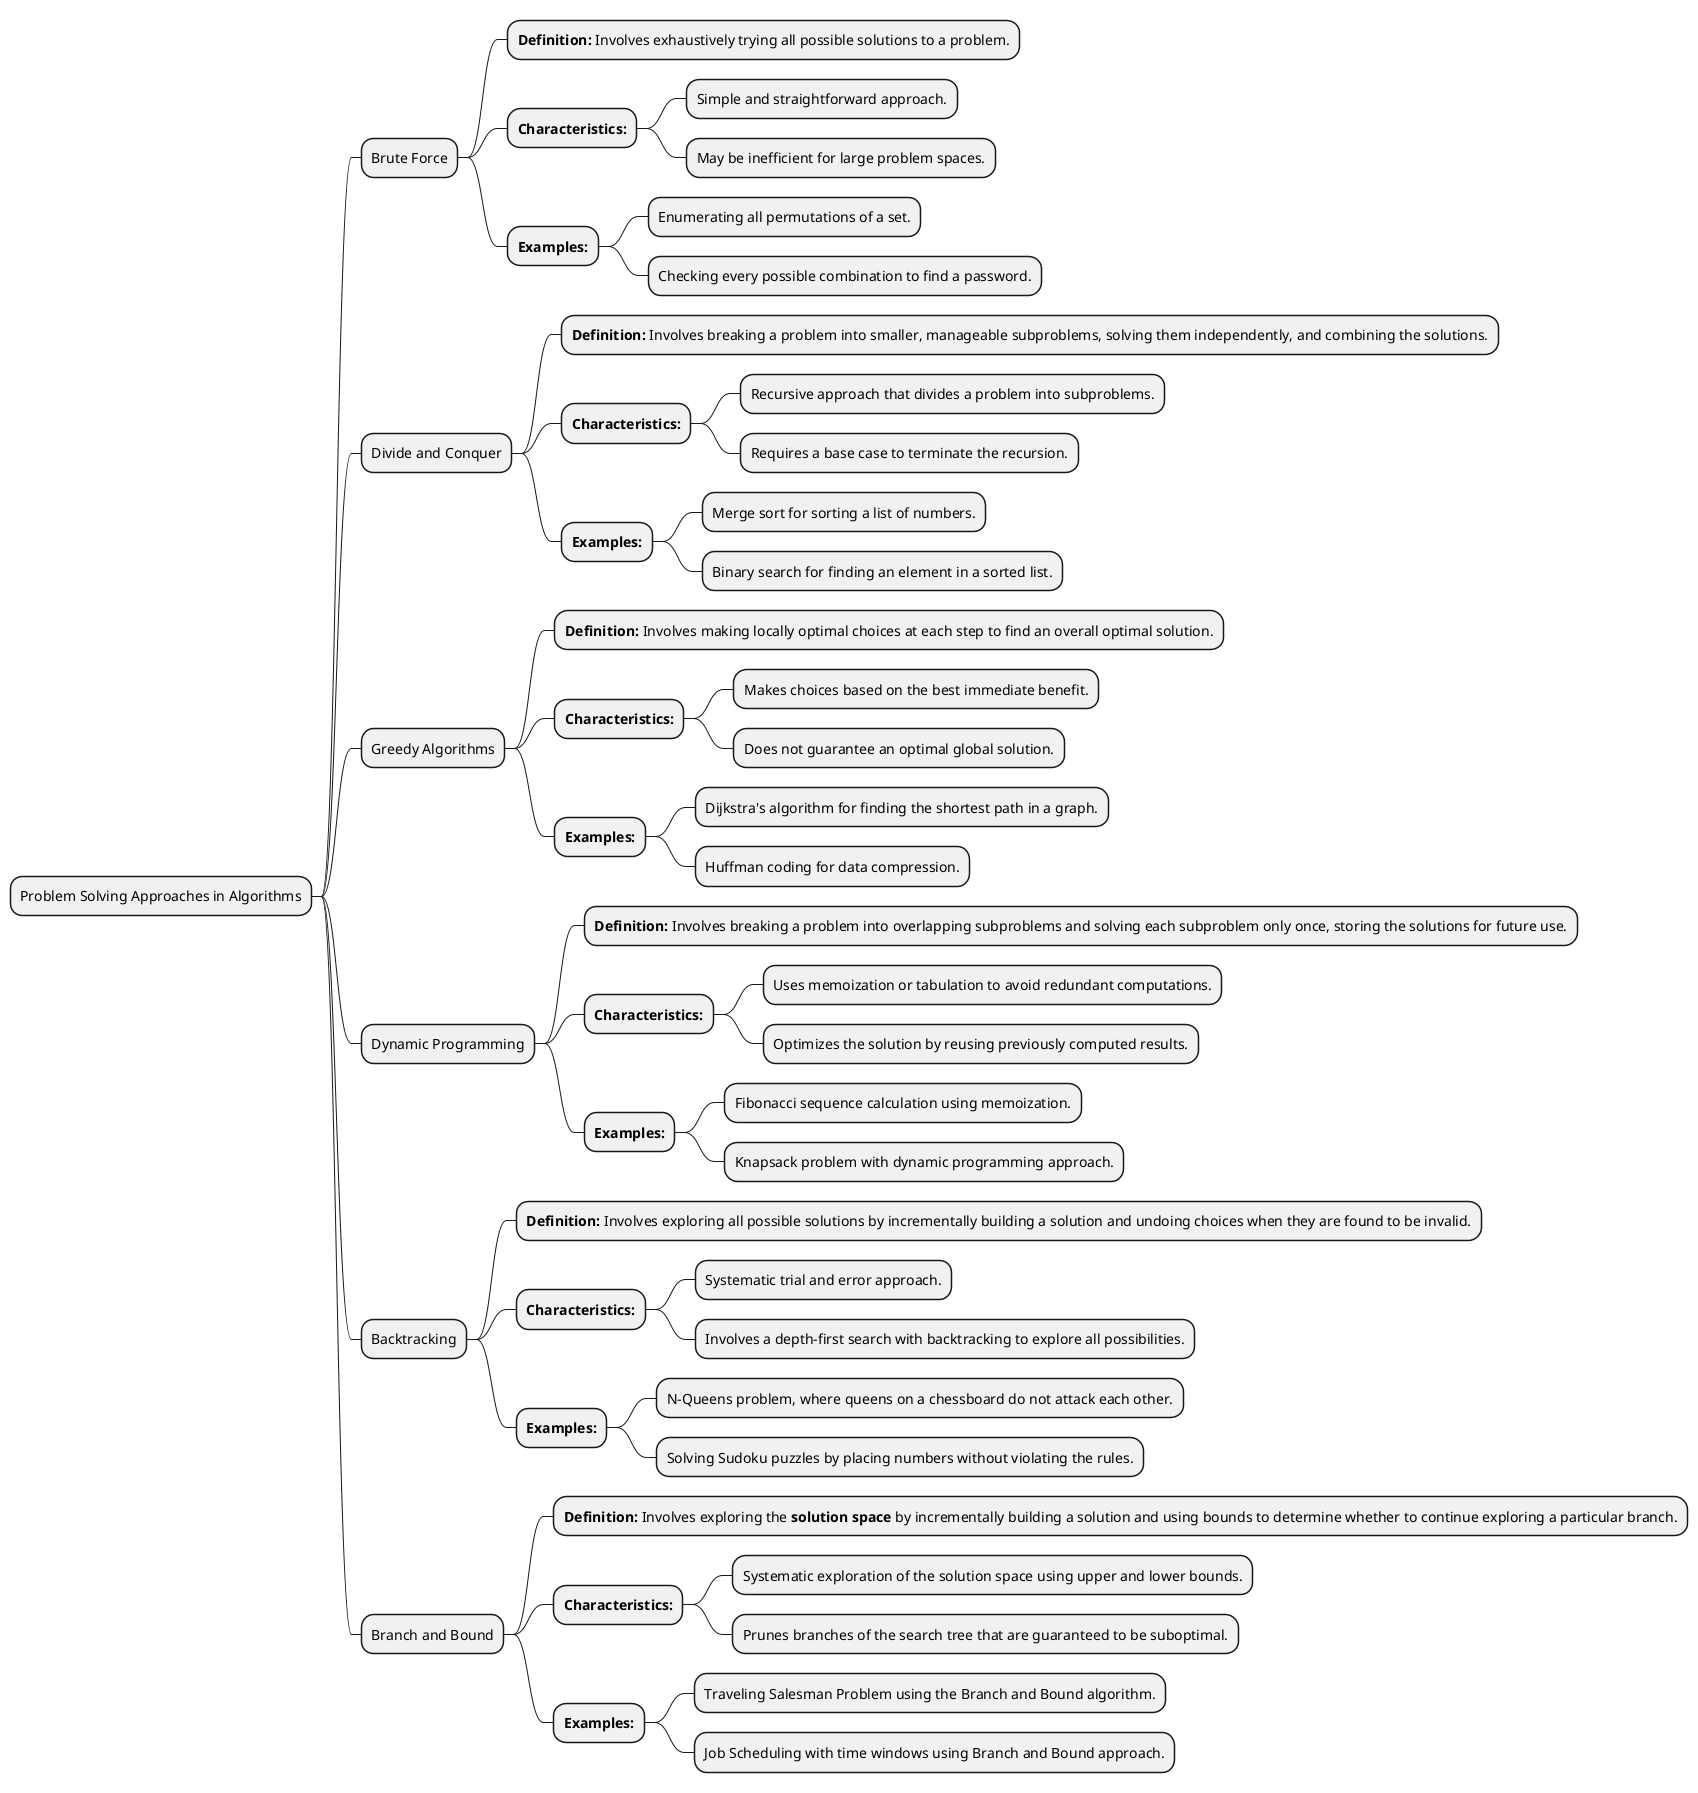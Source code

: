 @startmindmap
* Problem Solving Approaches in Algorithms
** Brute Force
*** **Definition:** Involves exhaustively trying all possible solutions to a problem.
*** **Characteristics:**
**** Simple and straightforward approach.
**** May be inefficient for large problem spaces.
*** **Examples:**
**** Enumerating all permutations of a set.
**** Checking every possible combination to find a password.
** Divide and Conquer
*** **Definition:** Involves breaking a problem into smaller, manageable subproblems, solving them independently, and combining the solutions.
*** **Characteristics:**
**** Recursive approach that divides a problem into subproblems.
**** Requires a base case to terminate the recursion.
*** **Examples:**
**** Merge sort for sorting a list of numbers.
**** Binary search for finding an element in a sorted list.
** Greedy Algorithms
*** **Definition:** Involves making locally optimal choices at each step to find an overall optimal solution.
*** **Characteristics:**
**** Makes choices based on the best immediate benefit.
**** Does not guarantee an optimal global solution.
*** **Examples:**
**** Dijkstra's algorithm for finding the shortest path in a graph.
**** Huffman coding for data compression.
** Dynamic Programming
*** **Definition:** Involves breaking a problem into overlapping subproblems and solving each subproblem only once, storing the solutions for future use.
*** **Characteristics:**
**** Uses memoization or tabulation to avoid redundant computations.
**** Optimizes the solution by reusing previously computed results.
*** **Examples:**
**** Fibonacci sequence calculation using memoization.
**** Knapsack problem with dynamic programming approach.
** Backtracking
*** **Definition:** Involves exploring all possible solutions by incrementally building a solution and undoing choices when they are found to be invalid.
*** **Characteristics:**
**** Systematic trial and error approach.
**** Involves a depth-first search with backtracking to explore all possibilities.
*** **Examples:**
**** N-Queens problem, where queens on a chessboard do not attack each other.
**** Solving Sudoku puzzles by placing numbers without violating the rules.
** Branch and Bound
*** **Definition:** Involves exploring the **solution space** by incrementally building a solution and using bounds to determine whether to continue exploring a particular branch.
*** **Characteristics:**
**** Systematic exploration of the solution space using upper and lower bounds.
**** Prunes branches of the search tree that are guaranteed to be suboptimal.
*** **Examples:**
**** Traveling Salesman Problem using the Branch and Bound algorithm.
**** Job Scheduling with time windows using Branch and Bound approach.
@endmindmap
